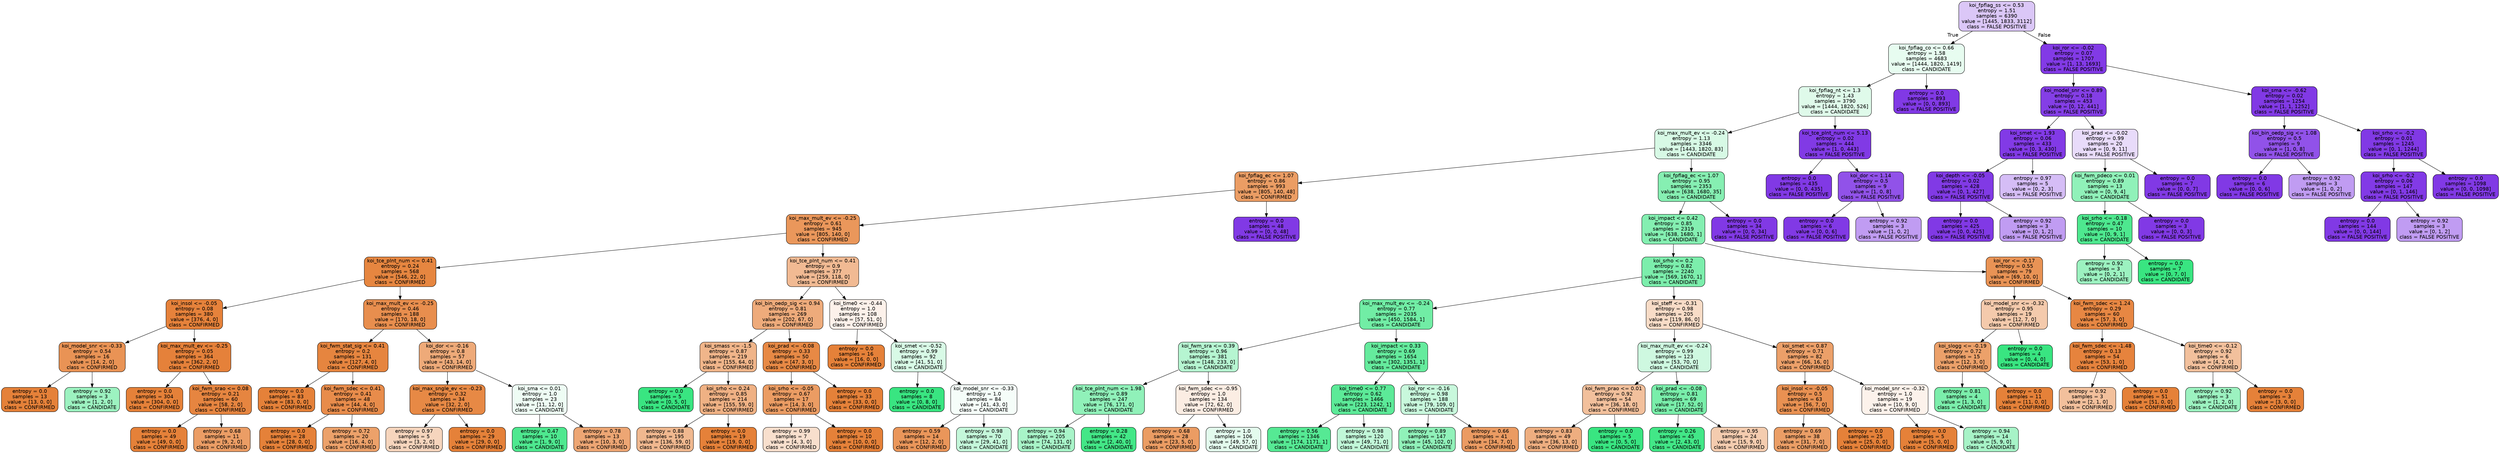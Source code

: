 digraph Tree {
node [shape=box, style="filled, rounded", color="black", fontname=helvetica] ;
edge [fontname=helvetica] ;
0 [label="koi_fpflag_ss <= 0.53\nentropy = 1.51\nsamples = 6390\nvalue = [1445, 1833, 3112]\nclass = FALSE POSITIVE", fillcolor="#8139e548"] ;
1 [label="koi_fpflag_co <= 0.66\nentropy = 1.58\nsamples = 4683\nvalue = [1444, 1820, 1419]\nclass = CANDIDATE", fillcolor="#39e5811e"] ;
0 -> 1 [labeldistance=2.5, labelangle=45, headlabel="True"] ;
2 [label="koi_fpflag_nt <= 1.3\nentropy = 1.43\nsamples = 3790\nvalue = [1444, 1820, 526]\nclass = CANDIDATE", fillcolor="#39e58129"] ;
1 -> 2 ;
3 [label="koi_max_mult_ev <= -0.24\nentropy = 1.13\nsamples = 3346\nvalue = [1443, 1820, 83]\nclass = CANDIDATE", fillcolor="#39e58133"] ;
2 -> 3 ;
4 [label="koi_fpflag_ec <= 1.07\nentropy = 0.86\nsamples = 993\nvalue = [805, 140, 48]\nclass = CONFIRMED", fillcolor="#e58139c7"] ;
3 -> 4 ;
5 [label="koi_max_mult_ev <= -0.25\nentropy = 0.61\nsamples = 945\nvalue = [805, 140, 0]\nclass = CONFIRMED", fillcolor="#e58139d3"] ;
4 -> 5 ;
6 [label="koi_tce_plnt_num <= 0.41\nentropy = 0.24\nsamples = 568\nvalue = [546, 22, 0]\nclass = CONFIRMED", fillcolor="#e58139f5"] ;
5 -> 6 ;
7 [label="koi_insol <= -0.05\nentropy = 0.08\nsamples = 380\nvalue = [376, 4, 0]\nclass = CONFIRMED", fillcolor="#e58139fc"] ;
6 -> 7 ;
8 [label="koi_model_snr <= -0.33\nentropy = 0.54\nsamples = 16\nvalue = [14, 2, 0]\nclass = CONFIRMED", fillcolor="#e58139db"] ;
7 -> 8 ;
9 [label="entropy = 0.0\nsamples = 13\nvalue = [13, 0, 0]\nclass = CONFIRMED", fillcolor="#e58139ff"] ;
8 -> 9 ;
10 [label="entropy = 0.92\nsamples = 3\nvalue = [1, 2, 0]\nclass = CANDIDATE", fillcolor="#39e5817f"] ;
8 -> 10 ;
11 [label="koi_max_mult_ev <= -0.25\nentropy = 0.05\nsamples = 364\nvalue = [362, 2, 0]\nclass = CONFIRMED", fillcolor="#e58139fe"] ;
7 -> 11 ;
12 [label="entropy = 0.0\nsamples = 304\nvalue = [304, 0, 0]\nclass = CONFIRMED", fillcolor="#e58139ff"] ;
11 -> 12 ;
13 [label="koi_fwm_srao <= 0.08\nentropy = 0.21\nsamples = 60\nvalue = [58, 2, 0]\nclass = CONFIRMED", fillcolor="#e58139f6"] ;
11 -> 13 ;
14 [label="entropy = 0.0\nsamples = 49\nvalue = [49, 0, 0]\nclass = CONFIRMED", fillcolor="#e58139ff"] ;
13 -> 14 ;
15 [label="entropy = 0.68\nsamples = 11\nvalue = [9, 2, 0]\nclass = CONFIRMED", fillcolor="#e58139c6"] ;
13 -> 15 ;
16 [label="koi_max_mult_ev <= -0.25\nentropy = 0.46\nsamples = 188\nvalue = [170, 18, 0]\nclass = CONFIRMED", fillcolor="#e58139e4"] ;
6 -> 16 ;
17 [label="koi_fwm_stat_sig <= 0.41\nentropy = 0.2\nsamples = 131\nvalue = [127, 4, 0]\nclass = CONFIRMED", fillcolor="#e58139f7"] ;
16 -> 17 ;
18 [label="entropy = 0.0\nsamples = 83\nvalue = [83, 0, 0]\nclass = CONFIRMED", fillcolor="#e58139ff"] ;
17 -> 18 ;
19 [label="koi_fwm_sdec <= 0.41\nentropy = 0.41\nsamples = 48\nvalue = [44, 4, 0]\nclass = CONFIRMED", fillcolor="#e58139e8"] ;
17 -> 19 ;
20 [label="entropy = 0.0\nsamples = 28\nvalue = [28, 0, 0]\nclass = CONFIRMED", fillcolor="#e58139ff"] ;
19 -> 20 ;
21 [label="entropy = 0.72\nsamples = 20\nvalue = [16, 4, 0]\nclass = CONFIRMED", fillcolor="#e58139bf"] ;
19 -> 21 ;
22 [label="koi_dor <= -0.16\nentropy = 0.8\nsamples = 57\nvalue = [43, 14, 0]\nclass = CONFIRMED", fillcolor="#e58139ac"] ;
16 -> 22 ;
23 [label="koi_max_sngle_ev <= -0.23\nentropy = 0.32\nsamples = 34\nvalue = [32, 2, 0]\nclass = CONFIRMED", fillcolor="#e58139ef"] ;
22 -> 23 ;
24 [label="entropy = 0.97\nsamples = 5\nvalue = [3, 2, 0]\nclass = CONFIRMED", fillcolor="#e5813955"] ;
23 -> 24 ;
25 [label="entropy = 0.0\nsamples = 29\nvalue = [29, 0, 0]\nclass = CONFIRMED", fillcolor="#e58139ff"] ;
23 -> 25 ;
26 [label="koi_sma <= 0.01\nentropy = 1.0\nsamples = 23\nvalue = [11, 12, 0]\nclass = CANDIDATE", fillcolor="#39e58115"] ;
22 -> 26 ;
27 [label="entropy = 0.47\nsamples = 10\nvalue = [1, 9, 0]\nclass = CANDIDATE", fillcolor="#39e581e3"] ;
26 -> 27 ;
28 [label="entropy = 0.78\nsamples = 13\nvalue = [10, 3, 0]\nclass = CONFIRMED", fillcolor="#e58139b3"] ;
26 -> 28 ;
29 [label="koi_tce_plnt_num <= 0.41\nentropy = 0.9\nsamples = 377\nvalue = [259, 118, 0]\nclass = CONFIRMED", fillcolor="#e581398b"] ;
5 -> 29 ;
30 [label="koi_bin_oedp_sig <= 0.94\nentropy = 0.81\nsamples = 269\nvalue = [202, 67, 0]\nclass = CONFIRMED", fillcolor="#e58139aa"] ;
29 -> 30 ;
31 [label="koi_smass <= -1.5\nentropy = 0.87\nsamples = 219\nvalue = [155, 64, 0]\nclass = CONFIRMED", fillcolor="#e5813996"] ;
30 -> 31 ;
32 [label="entropy = 0.0\nsamples = 5\nvalue = [0, 5, 0]\nclass = CANDIDATE", fillcolor="#39e581ff"] ;
31 -> 32 ;
33 [label="koi_srho <= 0.24\nentropy = 0.85\nsamples = 214\nvalue = [155, 59, 0]\nclass = CONFIRMED", fillcolor="#e581399e"] ;
31 -> 33 ;
34 [label="entropy = 0.88\nsamples = 195\nvalue = [136, 59, 0]\nclass = CONFIRMED", fillcolor="#e5813990"] ;
33 -> 34 ;
35 [label="entropy = 0.0\nsamples = 19\nvalue = [19, 0, 0]\nclass = CONFIRMED", fillcolor="#e58139ff"] ;
33 -> 35 ;
36 [label="koi_prad <= -0.08\nentropy = 0.33\nsamples = 50\nvalue = [47, 3, 0]\nclass = CONFIRMED", fillcolor="#e58139ef"] ;
30 -> 36 ;
37 [label="koi_srho <= -0.05\nentropy = 0.67\nsamples = 17\nvalue = [14, 3, 0]\nclass = CONFIRMED", fillcolor="#e58139c8"] ;
36 -> 37 ;
38 [label="entropy = 0.99\nsamples = 7\nvalue = [4, 3, 0]\nclass = CONFIRMED", fillcolor="#e5813940"] ;
37 -> 38 ;
39 [label="entropy = 0.0\nsamples = 10\nvalue = [10, 0, 0]\nclass = CONFIRMED", fillcolor="#e58139ff"] ;
37 -> 39 ;
40 [label="entropy = 0.0\nsamples = 33\nvalue = [33, 0, 0]\nclass = CONFIRMED", fillcolor="#e58139ff"] ;
36 -> 40 ;
41 [label="koi_time0 <= -0.44\nentropy = 1.0\nsamples = 108\nvalue = [57, 51, 0]\nclass = CONFIRMED", fillcolor="#e581391b"] ;
29 -> 41 ;
42 [label="entropy = 0.0\nsamples = 16\nvalue = [16, 0, 0]\nclass = CONFIRMED", fillcolor="#e58139ff"] ;
41 -> 42 ;
43 [label="koi_smet <= -0.52\nentropy = 0.99\nsamples = 92\nvalue = [41, 51, 0]\nclass = CANDIDATE", fillcolor="#39e58132"] ;
41 -> 43 ;
44 [label="entropy = 0.0\nsamples = 8\nvalue = [0, 8, 0]\nclass = CANDIDATE", fillcolor="#39e581ff"] ;
43 -> 44 ;
45 [label="koi_model_snr <= -0.33\nentropy = 1.0\nsamples = 84\nvalue = [41, 43, 0]\nclass = CANDIDATE", fillcolor="#39e5810c"] ;
43 -> 45 ;
46 [label="entropy = 0.59\nsamples = 14\nvalue = [12, 2, 0]\nclass = CONFIRMED", fillcolor="#e58139d4"] ;
45 -> 46 ;
47 [label="entropy = 0.98\nsamples = 70\nvalue = [29, 41, 0]\nclass = CANDIDATE", fillcolor="#39e5814b"] ;
45 -> 47 ;
48 [label="entropy = 0.0\nsamples = 48\nvalue = [0, 0, 48]\nclass = FALSE POSITIVE", fillcolor="#8139e5ff"] ;
4 -> 48 ;
49 [label="koi_fpflag_ec <= 1.07\nentropy = 0.95\nsamples = 2353\nvalue = [638, 1680, 35]\nclass = CANDIDATE", fillcolor="#39e5819b"] ;
3 -> 49 ;
50 [label="koi_impact <= 0.42\nentropy = 0.85\nsamples = 2319\nvalue = [638, 1680, 1]\nclass = CANDIDATE", fillcolor="#39e5819e"] ;
49 -> 50 ;
51 [label="koi_srho <= 0.2\nentropy = 0.82\nsamples = 2240\nvalue = [569, 1670, 1]\nclass = CANDIDATE", fillcolor="#39e581a8"] ;
50 -> 51 ;
52 [label="koi_max_mult_ev <= -0.24\nentropy = 0.77\nsamples = 2035\nvalue = [450, 1584, 1]\nclass = CANDIDATE", fillcolor="#39e581b6"] ;
51 -> 52 ;
53 [label="koi_fwm_sra <= 0.39\nentropy = 0.96\nsamples = 381\nvalue = [148, 233, 0]\nclass = CANDIDATE", fillcolor="#39e5815d"] ;
52 -> 53 ;
54 [label="koi_tce_plnt_num <= 1.98\nentropy = 0.89\nsamples = 247\nvalue = [76, 171, 0]\nclass = CANDIDATE", fillcolor="#39e5818e"] ;
53 -> 54 ;
55 [label="entropy = 0.94\nsamples = 205\nvalue = [74, 131, 0]\nclass = CANDIDATE", fillcolor="#39e5816f"] ;
54 -> 55 ;
56 [label="entropy = 0.28\nsamples = 42\nvalue = [2, 40, 0]\nclass = CANDIDATE", fillcolor="#39e581f2"] ;
54 -> 56 ;
57 [label="koi_fwm_sdec <= -0.95\nentropy = 1.0\nsamples = 134\nvalue = [72, 62, 0]\nclass = CONFIRMED", fillcolor="#e5813923"] ;
53 -> 57 ;
58 [label="entropy = 0.68\nsamples = 28\nvalue = [23, 5, 0]\nclass = CONFIRMED", fillcolor="#e58139c8"] ;
57 -> 58 ;
59 [label="entropy = 1.0\nsamples = 106\nvalue = [49, 57, 0]\nclass = CANDIDATE", fillcolor="#39e58124"] ;
57 -> 59 ;
60 [label="koi_impact <= 0.33\nentropy = 0.69\nsamples = 1654\nvalue = [302, 1351, 1]\nclass = CANDIDATE", fillcolor="#39e581c6"] ;
52 -> 60 ;
61 [label="koi_time0 <= 0.77\nentropy = 0.62\nsamples = 1466\nvalue = [223, 1242, 1]\nclass = CANDIDATE", fillcolor="#39e581d1"] ;
60 -> 61 ;
62 [label="entropy = 0.56\nsamples = 1346\nvalue = [174, 1171, 1]\nclass = CANDIDATE", fillcolor="#39e581d9"] ;
61 -> 62 ;
63 [label="entropy = 0.98\nsamples = 120\nvalue = [49, 71, 0]\nclass = CANDIDATE", fillcolor="#39e5814f"] ;
61 -> 63 ;
64 [label="koi_ror <= -0.16\nentropy = 0.98\nsamples = 188\nvalue = [79, 109, 0]\nclass = CANDIDATE", fillcolor="#39e58146"] ;
60 -> 64 ;
65 [label="entropy = 0.89\nsamples = 147\nvalue = [45, 102, 0]\nclass = CANDIDATE", fillcolor="#39e5818e"] ;
64 -> 65 ;
66 [label="entropy = 0.66\nsamples = 41\nvalue = [34, 7, 0]\nclass = CONFIRMED", fillcolor="#e58139ca"] ;
64 -> 66 ;
67 [label="koi_steff <= -0.31\nentropy = 0.98\nsamples = 205\nvalue = [119, 86, 0]\nclass = CONFIRMED", fillcolor="#e5813947"] ;
51 -> 67 ;
68 [label="koi_max_mult_ev <= -0.24\nentropy = 0.99\nsamples = 123\nvalue = [53, 70, 0]\nclass = CANDIDATE", fillcolor="#39e5813e"] ;
67 -> 68 ;
69 [label="koi_fwm_prao <= 0.01\nentropy = 0.92\nsamples = 54\nvalue = [36, 18, 0]\nclass = CONFIRMED", fillcolor="#e581397f"] ;
68 -> 69 ;
70 [label="entropy = 0.83\nsamples = 49\nvalue = [36, 13, 0]\nclass = CONFIRMED", fillcolor="#e58139a3"] ;
69 -> 70 ;
71 [label="entropy = 0.0\nsamples = 5\nvalue = [0, 5, 0]\nclass = CANDIDATE", fillcolor="#39e581ff"] ;
69 -> 71 ;
72 [label="koi_prad <= -0.08\nentropy = 0.81\nsamples = 69\nvalue = [17, 52, 0]\nclass = CANDIDATE", fillcolor="#39e581ac"] ;
68 -> 72 ;
73 [label="entropy = 0.26\nsamples = 45\nvalue = [2, 43, 0]\nclass = CANDIDATE", fillcolor="#39e581f3"] ;
72 -> 73 ;
74 [label="entropy = 0.95\nsamples = 24\nvalue = [15, 9, 0]\nclass = CONFIRMED", fillcolor="#e5813966"] ;
72 -> 74 ;
75 [label="koi_smet <= 0.87\nentropy = 0.71\nsamples = 82\nvalue = [66, 16, 0]\nclass = CONFIRMED", fillcolor="#e58139c1"] ;
67 -> 75 ;
76 [label="koi_insol <= -0.05\nentropy = 0.5\nsamples = 63\nvalue = [56, 7, 0]\nclass = CONFIRMED", fillcolor="#e58139df"] ;
75 -> 76 ;
77 [label="entropy = 0.69\nsamples = 38\nvalue = [31, 7, 0]\nclass = CONFIRMED", fillcolor="#e58139c5"] ;
76 -> 77 ;
78 [label="entropy = 0.0\nsamples = 25\nvalue = [25, 0, 0]\nclass = CONFIRMED", fillcolor="#e58139ff"] ;
76 -> 78 ;
79 [label="koi_model_snr <= -0.32\nentropy = 1.0\nsamples = 19\nvalue = [10, 9, 0]\nclass = CONFIRMED", fillcolor="#e5813919"] ;
75 -> 79 ;
80 [label="entropy = 0.0\nsamples = 5\nvalue = [5, 0, 0]\nclass = CONFIRMED", fillcolor="#e58139ff"] ;
79 -> 80 ;
81 [label="entropy = 0.94\nsamples = 14\nvalue = [5, 9, 0]\nclass = CANDIDATE", fillcolor="#39e58171"] ;
79 -> 81 ;
82 [label="koi_ror <= -0.17\nentropy = 0.55\nsamples = 79\nvalue = [69, 10, 0]\nclass = CONFIRMED", fillcolor="#e58139da"] ;
50 -> 82 ;
83 [label="koi_model_snr <= -0.32\nentropy = 0.95\nsamples = 19\nvalue = [12, 7, 0]\nclass = CONFIRMED", fillcolor="#e581396a"] ;
82 -> 83 ;
84 [label="koi_slogg <= -0.19\nentropy = 0.72\nsamples = 15\nvalue = [12, 3, 0]\nclass = CONFIRMED", fillcolor="#e58139bf"] ;
83 -> 84 ;
85 [label="entropy = 0.81\nsamples = 4\nvalue = [1, 3, 0]\nclass = CANDIDATE", fillcolor="#39e581aa"] ;
84 -> 85 ;
86 [label="entropy = 0.0\nsamples = 11\nvalue = [11, 0, 0]\nclass = CONFIRMED", fillcolor="#e58139ff"] ;
84 -> 86 ;
87 [label="entropy = 0.0\nsamples = 4\nvalue = [0, 4, 0]\nclass = CANDIDATE", fillcolor="#39e581ff"] ;
83 -> 87 ;
88 [label="koi_fwm_sdec <= 1.24\nentropy = 0.29\nsamples = 60\nvalue = [57, 3, 0]\nclass = CONFIRMED", fillcolor="#e58139f2"] ;
82 -> 88 ;
89 [label="koi_fwm_sdec <= -1.48\nentropy = 0.13\nsamples = 54\nvalue = [53, 1, 0]\nclass = CONFIRMED", fillcolor="#e58139fa"] ;
88 -> 89 ;
90 [label="entropy = 0.92\nsamples = 3\nvalue = [2, 1, 0]\nclass = CONFIRMED", fillcolor="#e581397f"] ;
89 -> 90 ;
91 [label="entropy = 0.0\nsamples = 51\nvalue = [51, 0, 0]\nclass = CONFIRMED", fillcolor="#e58139ff"] ;
89 -> 91 ;
92 [label="koi_time0 <= -0.12\nentropy = 0.92\nsamples = 6\nvalue = [4, 2, 0]\nclass = CONFIRMED", fillcolor="#e581397f"] ;
88 -> 92 ;
93 [label="entropy = 0.92\nsamples = 3\nvalue = [1, 2, 0]\nclass = CANDIDATE", fillcolor="#39e5817f"] ;
92 -> 93 ;
94 [label="entropy = 0.0\nsamples = 3\nvalue = [3, 0, 0]\nclass = CONFIRMED", fillcolor="#e58139ff"] ;
92 -> 94 ;
95 [label="entropy = 0.0\nsamples = 34\nvalue = [0, 0, 34]\nclass = FALSE POSITIVE", fillcolor="#8139e5ff"] ;
49 -> 95 ;
96 [label="koi_tce_plnt_num <= 5.13\nentropy = 0.02\nsamples = 444\nvalue = [1, 0, 443]\nclass = FALSE POSITIVE", fillcolor="#8139e5fe"] ;
2 -> 96 ;
97 [label="entropy = 0.0\nsamples = 435\nvalue = [0, 0, 435]\nclass = FALSE POSITIVE", fillcolor="#8139e5ff"] ;
96 -> 97 ;
98 [label="koi_dor <= 1.14\nentropy = 0.5\nsamples = 9\nvalue = [1, 0, 8]\nclass = FALSE POSITIVE", fillcolor="#8139e5df"] ;
96 -> 98 ;
99 [label="entropy = 0.0\nsamples = 6\nvalue = [0, 0, 6]\nclass = FALSE POSITIVE", fillcolor="#8139e5ff"] ;
98 -> 99 ;
100 [label="entropy = 0.92\nsamples = 3\nvalue = [1, 0, 2]\nclass = FALSE POSITIVE", fillcolor="#8139e57f"] ;
98 -> 100 ;
101 [label="entropy = 0.0\nsamples = 893\nvalue = [0, 0, 893]\nclass = FALSE POSITIVE", fillcolor="#8139e5ff"] ;
1 -> 101 ;
102 [label="koi_ror <= -0.02\nentropy = 0.07\nsamples = 1707\nvalue = [1, 13, 1693]\nclass = FALSE POSITIVE", fillcolor="#8139e5fd"] ;
0 -> 102 [labeldistance=2.5, labelangle=-45, headlabel="False"] ;
103 [label="koi_model_snr <= 0.89\nentropy = 0.18\nsamples = 453\nvalue = [0, 12, 441]\nclass = FALSE POSITIVE", fillcolor="#8139e5f8"] ;
102 -> 103 ;
104 [label="koi_smet <= 1.93\nentropy = 0.06\nsamples = 433\nvalue = [0, 3, 430]\nclass = FALSE POSITIVE", fillcolor="#8139e5fd"] ;
103 -> 104 ;
105 [label="koi_depth <= -0.05\nentropy = 0.02\nsamples = 428\nvalue = [0, 1, 427]\nclass = FALSE POSITIVE", fillcolor="#8139e5fe"] ;
104 -> 105 ;
106 [label="entropy = 0.0\nsamples = 425\nvalue = [0, 0, 425]\nclass = FALSE POSITIVE", fillcolor="#8139e5ff"] ;
105 -> 106 ;
107 [label="entropy = 0.92\nsamples = 3\nvalue = [0, 1, 2]\nclass = FALSE POSITIVE", fillcolor="#8139e57f"] ;
105 -> 107 ;
108 [label="entropy = 0.97\nsamples = 5\nvalue = [0, 2, 3]\nclass = FALSE POSITIVE", fillcolor="#8139e555"] ;
104 -> 108 ;
109 [label="koi_prad <= -0.02\nentropy = 0.99\nsamples = 20\nvalue = [0, 9, 11]\nclass = FALSE POSITIVE", fillcolor="#8139e52e"] ;
103 -> 109 ;
110 [label="koi_fwm_pdeco <= 0.01\nentropy = 0.89\nsamples = 13\nvalue = [0, 9, 4]\nclass = CANDIDATE", fillcolor="#39e5818e"] ;
109 -> 110 ;
111 [label="koi_srho <= -0.18\nentropy = 0.47\nsamples = 10\nvalue = [0, 9, 1]\nclass = CANDIDATE", fillcolor="#39e581e3"] ;
110 -> 111 ;
112 [label="entropy = 0.92\nsamples = 3\nvalue = [0, 2, 1]\nclass = CANDIDATE", fillcolor="#39e5817f"] ;
111 -> 112 ;
113 [label="entropy = 0.0\nsamples = 7\nvalue = [0, 7, 0]\nclass = CANDIDATE", fillcolor="#39e581ff"] ;
111 -> 113 ;
114 [label="entropy = 0.0\nsamples = 3\nvalue = [0, 0, 3]\nclass = FALSE POSITIVE", fillcolor="#8139e5ff"] ;
110 -> 114 ;
115 [label="entropy = 0.0\nsamples = 7\nvalue = [0, 0, 7]\nclass = FALSE POSITIVE", fillcolor="#8139e5ff"] ;
109 -> 115 ;
116 [label="koi_sma <= -0.62\nentropy = 0.02\nsamples = 1254\nvalue = [1, 1, 1252]\nclass = FALSE POSITIVE", fillcolor="#8139e5ff"] ;
102 -> 116 ;
117 [label="koi_bin_oedp_sig <= 1.08\nentropy = 0.5\nsamples = 9\nvalue = [1, 0, 8]\nclass = FALSE POSITIVE", fillcolor="#8139e5df"] ;
116 -> 117 ;
118 [label="entropy = 0.0\nsamples = 6\nvalue = [0, 0, 6]\nclass = FALSE POSITIVE", fillcolor="#8139e5ff"] ;
117 -> 118 ;
119 [label="entropy = 0.92\nsamples = 3\nvalue = [1, 0, 2]\nclass = FALSE POSITIVE", fillcolor="#8139e57f"] ;
117 -> 119 ;
120 [label="koi_srho <= -0.2\nentropy = 0.01\nsamples = 1245\nvalue = [0, 1, 1244]\nclass = FALSE POSITIVE", fillcolor="#8139e5ff"] ;
116 -> 120 ;
121 [label="koi_srho <= -0.2\nentropy = 0.06\nsamples = 147\nvalue = [0, 1, 146]\nclass = FALSE POSITIVE", fillcolor="#8139e5fd"] ;
120 -> 121 ;
122 [label="entropy = 0.0\nsamples = 144\nvalue = [0, 0, 144]\nclass = FALSE POSITIVE", fillcolor="#8139e5ff"] ;
121 -> 122 ;
123 [label="entropy = 0.92\nsamples = 3\nvalue = [0, 1, 2]\nclass = FALSE POSITIVE", fillcolor="#8139e57f"] ;
121 -> 123 ;
124 [label="entropy = 0.0\nsamples = 1098\nvalue = [0, 0, 1098]\nclass = FALSE POSITIVE", fillcolor="#8139e5ff"] ;
120 -> 124 ;
}